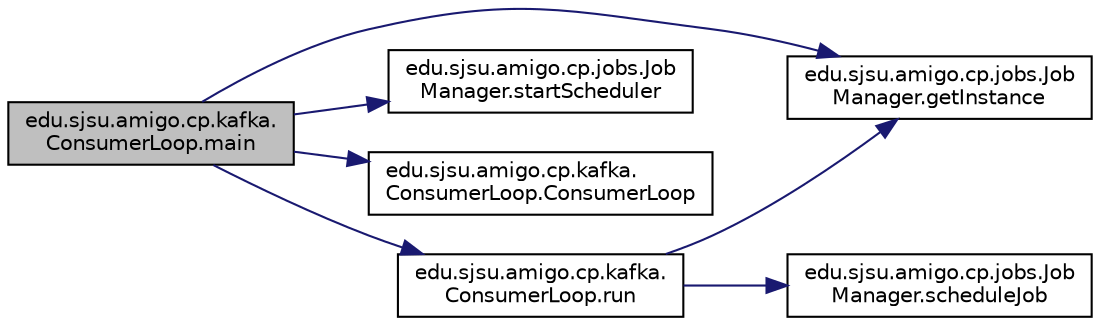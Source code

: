 digraph "edu.sjsu.amigo.cp.kafka.ConsumerLoop.main"
{
  edge [fontname="Helvetica",fontsize="10",labelfontname="Helvetica",labelfontsize="10"];
  node [fontname="Helvetica",fontsize="10",shape=record];
  rankdir="LR";
  Node3 [label="edu.sjsu.amigo.cp.kafka.\lConsumerLoop.main",height=0.2,width=0.4,color="black", fillcolor="grey75", style="filled", fontcolor="black"];
  Node3 -> Node4 [color="midnightblue",fontsize="10",style="solid",fontname="Helvetica"];
  Node4 [label="edu.sjsu.amigo.cp.jobs.Job\lManager.getInstance",height=0.2,width=0.4,color="black", fillcolor="white", style="filled",URL="$classedu_1_1sjsu_1_1amigo_1_1cp_1_1jobs_1_1_job_manager.html#aaeb161ffe7a75922ee34e5a9ebe8260a"];
  Node3 -> Node5 [color="midnightblue",fontsize="10",style="solid",fontname="Helvetica"];
  Node5 [label="edu.sjsu.amigo.cp.jobs.Job\lManager.startScheduler",height=0.2,width=0.4,color="black", fillcolor="white", style="filled",URL="$classedu_1_1sjsu_1_1amigo_1_1cp_1_1jobs_1_1_job_manager.html#ab864aafc50469b61907b86fd72a55b85"];
  Node3 -> Node6 [color="midnightblue",fontsize="10",style="solid",fontname="Helvetica"];
  Node6 [label="edu.sjsu.amigo.cp.kafka.\lConsumerLoop.ConsumerLoop",height=0.2,width=0.4,color="black", fillcolor="white", style="filled",URL="$classedu_1_1sjsu_1_1amigo_1_1cp_1_1kafka_1_1_consumer_loop.html#aaa2ca0a5aab4e8df4110d9bd3ccb771a"];
  Node3 -> Node7 [color="midnightblue",fontsize="10",style="solid",fontname="Helvetica"];
  Node7 [label="edu.sjsu.amigo.cp.kafka.\lConsumerLoop.run",height=0.2,width=0.4,color="black", fillcolor="white", style="filled",URL="$classedu_1_1sjsu_1_1amigo_1_1cp_1_1kafka_1_1_consumer_loop.html#adca27141d9a3f2ad526f060764321b15"];
  Node7 -> Node4 [color="midnightblue",fontsize="10",style="solid",fontname="Helvetica"];
  Node7 -> Node8 [color="midnightblue",fontsize="10",style="solid",fontname="Helvetica"];
  Node8 [label="edu.sjsu.amigo.cp.jobs.Job\lManager.scheduleJob",height=0.2,width=0.4,color="black", fillcolor="white", style="filled",URL="$classedu_1_1sjsu_1_1amigo_1_1cp_1_1jobs_1_1_job_manager.html#aebfbc60d4dd1b126a02fa4235b3a560c"];
}
